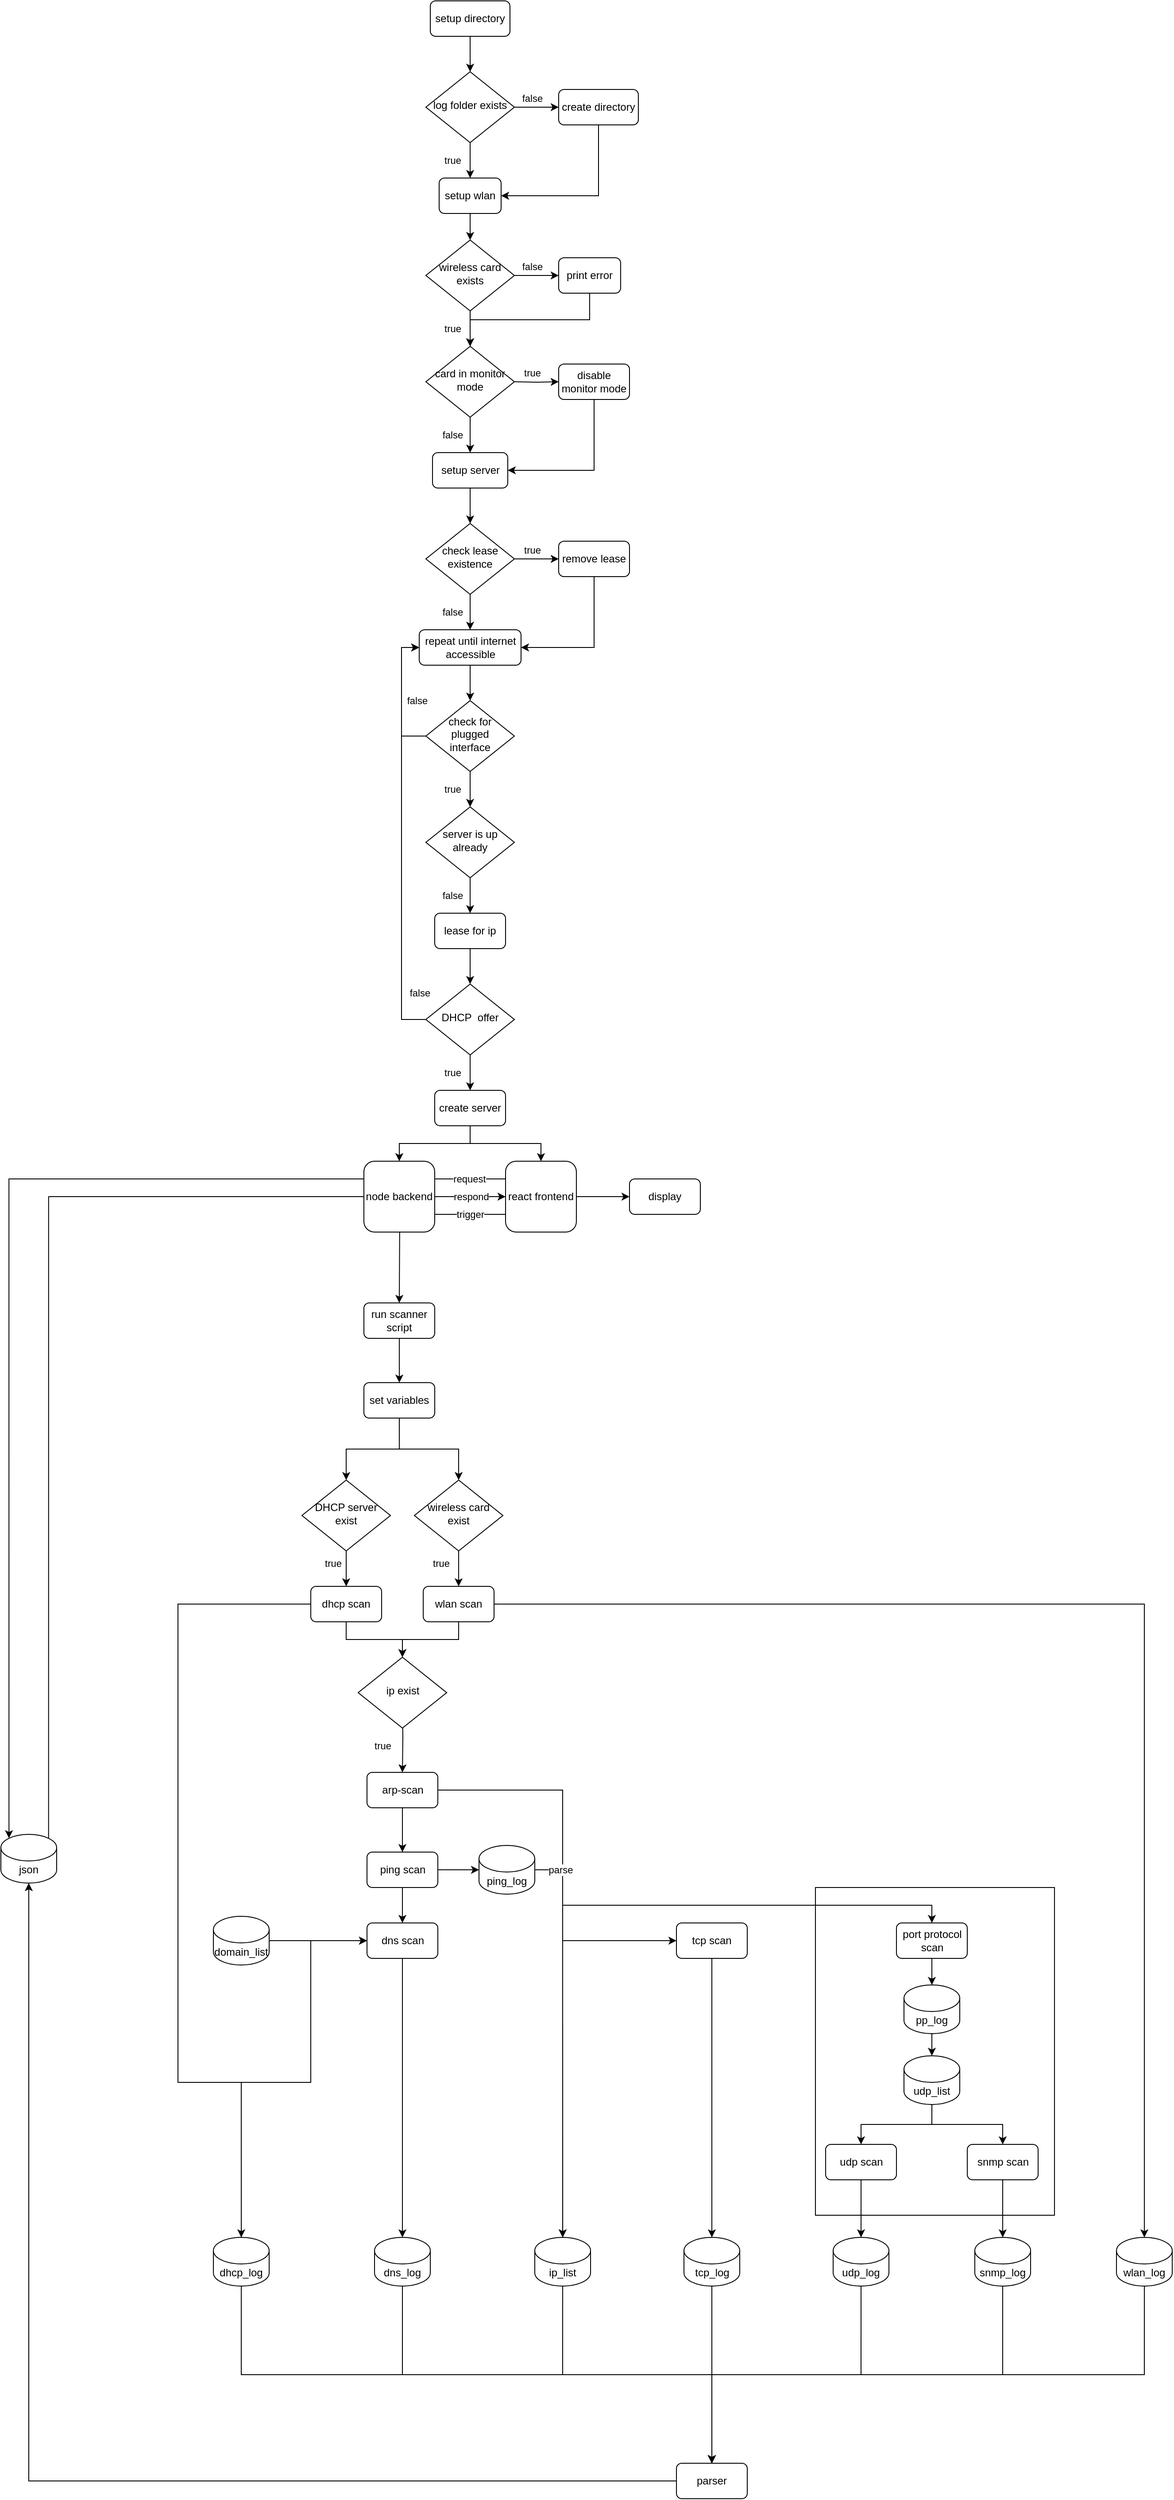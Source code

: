 <mxfile version="13.9.9" type="device"><diagram id="C5RBs43oDa-KdzZeNtuy" name="Page-1"><mxGraphModel dx="2701" dy="822" grid="1" gridSize="10" guides="1" tooltips="1" connect="1" arrows="1" fold="1" page="1" pageScale="1" pageWidth="827" pageHeight="1169" math="0" shadow="0"><root><mxCell id="WIyWlLk6GJQsqaUBKTNV-0"/><mxCell id="WIyWlLk6GJQsqaUBKTNV-1" parent="WIyWlLk6GJQsqaUBKTNV-0"/><mxCell id="rIBx_MMM2FER1nqyJTOa-125" value="" style="rounded=0;whiteSpace=wrap;html=1;" vertex="1" parent="WIyWlLk6GJQsqaUBKTNV-1"><mxGeometry x="610.02" y="2220" width="270" height="370" as="geometry"/></mxCell><mxCell id="6dY5c8JF9QFsV6CbHRGB-6" style="edgeStyle=orthogonalEdgeStyle;rounded=0;orthogonalLoop=1;jettySize=auto;html=1;exitX=0.5;exitY=1;exitDx=0;exitDy=0;entryX=0.5;entryY=0;entryDx=0;entryDy=0;" parent="WIyWlLk6GJQsqaUBKTNV-1" source="WIyWlLk6GJQsqaUBKTNV-3" target="WIyWlLk6GJQsqaUBKTNV-6" edge="1"><mxGeometry relative="1" as="geometry"/></mxCell><mxCell id="WIyWlLk6GJQsqaUBKTNV-3" value="setup directory" style="rounded=1;whiteSpace=wrap;html=1;fontSize=12;glass=0;strokeWidth=1;shadow=0;" parent="WIyWlLk6GJQsqaUBKTNV-1" vertex="1"><mxGeometry x="175" y="90" width="90" height="40" as="geometry"/></mxCell><mxCell id="6dY5c8JF9QFsV6CbHRGB-5" value="true" style="edgeStyle=orthogonalEdgeStyle;rounded=0;orthogonalLoop=1;jettySize=auto;html=1;exitX=0.5;exitY=1;exitDx=0;exitDy=0;entryX=0.5;entryY=0;entryDx=0;entryDy=0;" parent="WIyWlLk6GJQsqaUBKTNV-1" source="WIyWlLk6GJQsqaUBKTNV-6" target="6dY5c8JF9QFsV6CbHRGB-1" edge="1"><mxGeometry y="-20" relative="1" as="geometry"><mxPoint as="offset"/></mxGeometry></mxCell><mxCell id="6dY5c8JF9QFsV6CbHRGB-7" value="false" style="edgeStyle=orthogonalEdgeStyle;rounded=0;orthogonalLoop=1;jettySize=auto;html=1;exitX=1;exitY=0.5;exitDx=0;exitDy=0;entryX=0;entryY=0.5;entryDx=0;entryDy=0;" parent="WIyWlLk6GJQsqaUBKTNV-1" source="WIyWlLk6GJQsqaUBKTNV-6" target="WIyWlLk6GJQsqaUBKTNV-7" edge="1"><mxGeometry x="-0.2" y="10" relative="1" as="geometry"><mxPoint as="offset"/></mxGeometry></mxCell><mxCell id="WIyWlLk6GJQsqaUBKTNV-6" value="log folder exists" style="rhombus;whiteSpace=wrap;html=1;shadow=0;fontFamily=Helvetica;fontSize=12;align=center;strokeWidth=1;spacing=6;spacingTop=-4;" parent="WIyWlLk6GJQsqaUBKTNV-1" vertex="1"><mxGeometry x="170" y="170" width="100" height="80" as="geometry"/></mxCell><mxCell id="_rqGhrWU7X5R7-3hogTT-3" style="edgeStyle=orthogonalEdgeStyle;rounded=0;orthogonalLoop=1;jettySize=auto;html=1;exitX=0.5;exitY=1;exitDx=0;exitDy=0;entryX=1;entryY=0.5;entryDx=0;entryDy=0;" parent="WIyWlLk6GJQsqaUBKTNV-1" source="WIyWlLk6GJQsqaUBKTNV-7" target="6dY5c8JF9QFsV6CbHRGB-1" edge="1"><mxGeometry relative="1" as="geometry"/></mxCell><mxCell id="WIyWlLk6GJQsqaUBKTNV-7" value="create directory" style="rounded=1;whiteSpace=wrap;html=1;fontSize=12;glass=0;strokeWidth=1;shadow=0;" parent="WIyWlLk6GJQsqaUBKTNV-1" vertex="1"><mxGeometry x="320" y="190" width="90" height="40" as="geometry"/></mxCell><mxCell id="rIBx_MMM2FER1nqyJTOa-20" style="edgeStyle=orthogonalEdgeStyle;rounded=0;orthogonalLoop=1;jettySize=auto;html=1;exitX=0.5;exitY=1;exitDx=0;exitDy=0;entryX=0.5;entryY=0;entryDx=0;entryDy=0;" edge="1" parent="WIyWlLk6GJQsqaUBKTNV-1" source="WIyWlLk6GJQsqaUBKTNV-12" target="_rqGhrWU7X5R7-3hogTT-7"><mxGeometry relative="1" as="geometry"><mxPoint x="220" y="460" as="targetPoint"/></mxGeometry></mxCell><mxCell id="WIyWlLk6GJQsqaUBKTNV-12" value="print error" style="rounded=1;whiteSpace=wrap;html=1;fontSize=12;glass=0;strokeWidth=1;shadow=0;" parent="WIyWlLk6GJQsqaUBKTNV-1" vertex="1"><mxGeometry x="320" y="380" width="70" height="40" as="geometry"/></mxCell><mxCell id="6dY5c8JF9QFsV6CbHRGB-4" style="edgeStyle=orthogonalEdgeStyle;rounded=0;orthogonalLoop=1;jettySize=auto;html=1;exitX=0.5;exitY=1;exitDx=0;exitDy=0;entryX=0.5;entryY=0;entryDx=0;entryDy=0;" parent="WIyWlLk6GJQsqaUBKTNV-1" source="6dY5c8JF9QFsV6CbHRGB-1" target="6dY5c8JF9QFsV6CbHRGB-2" edge="1"><mxGeometry relative="1" as="geometry"/></mxCell><mxCell id="6dY5c8JF9QFsV6CbHRGB-1" value="setup wlan" style="rounded=1;whiteSpace=wrap;html=1;fontSize=12;glass=0;strokeWidth=1;shadow=0;" parent="WIyWlLk6GJQsqaUBKTNV-1" vertex="1"><mxGeometry x="185" y="290" width="70" height="40" as="geometry"/></mxCell><mxCell id="_rqGhrWU7X5R7-3hogTT-4" value="false" style="edgeStyle=orthogonalEdgeStyle;rounded=0;orthogonalLoop=1;jettySize=auto;html=1;exitX=1;exitY=0.5;exitDx=0;exitDy=0;entryX=0;entryY=0.5;entryDx=0;entryDy=0;" parent="WIyWlLk6GJQsqaUBKTNV-1" source="6dY5c8JF9QFsV6CbHRGB-2" target="WIyWlLk6GJQsqaUBKTNV-12" edge="1"><mxGeometry x="-0.2" y="10" relative="1" as="geometry"><mxPoint as="offset"/></mxGeometry></mxCell><mxCell id="_rqGhrWU7X5R7-3hogTT-6" value="true" style="edgeStyle=orthogonalEdgeStyle;rounded=0;orthogonalLoop=1;jettySize=auto;html=1;exitX=0.5;exitY=1;exitDx=0;exitDy=0;entryX=0.5;entryY=0;entryDx=0;entryDy=0;" parent="WIyWlLk6GJQsqaUBKTNV-1" source="6dY5c8JF9QFsV6CbHRGB-2" target="_rqGhrWU7X5R7-3hogTT-7" edge="1"><mxGeometry y="-20" relative="1" as="geometry"><mxPoint x="220" y="460" as="targetPoint"/><mxPoint as="offset"/></mxGeometry></mxCell><mxCell id="6dY5c8JF9QFsV6CbHRGB-2" value="wireless card exists" style="rhombus;whiteSpace=wrap;html=1;shadow=0;fontFamily=Helvetica;fontSize=12;align=center;strokeWidth=1;spacing=6;spacingTop=-4;" parent="WIyWlLk6GJQsqaUBKTNV-1" vertex="1"><mxGeometry x="170" y="360" width="100" height="80" as="geometry"/></mxCell><mxCell id="rIBx_MMM2FER1nqyJTOa-1" value="false" style="edgeStyle=orthogonalEdgeStyle;rounded=0;orthogonalLoop=1;jettySize=auto;html=1;exitX=0.5;exitY=1;exitDx=0;exitDy=0;entryX=0.5;entryY=0;entryDx=0;entryDy=0;" edge="1" parent="WIyWlLk6GJQsqaUBKTNV-1" source="_rqGhrWU7X5R7-3hogTT-7" target="rIBx_MMM2FER1nqyJTOa-0"><mxGeometry y="-20" relative="1" as="geometry"><mxPoint as="offset"/></mxGeometry></mxCell><mxCell id="_rqGhrWU7X5R7-3hogTT-7" value="card in monitor mode" style="rhombus;whiteSpace=wrap;html=1;shadow=0;fontFamily=Helvetica;fontSize=12;align=center;strokeWidth=1;spacing=6;spacingTop=-4;" parent="WIyWlLk6GJQsqaUBKTNV-1" vertex="1"><mxGeometry x="170" y="480" width="100" height="80" as="geometry"/></mxCell><mxCell id="rIBx_MMM2FER1nqyJTOa-9" style="edgeStyle=orthogonalEdgeStyle;rounded=0;orthogonalLoop=1;jettySize=auto;html=1;exitX=0.5;exitY=1;exitDx=0;exitDy=0;entryX=1;entryY=0.5;entryDx=0;entryDy=0;" edge="1" parent="WIyWlLk6GJQsqaUBKTNV-1" source="_rqGhrWU7X5R7-3hogTT-9" target="rIBx_MMM2FER1nqyJTOa-0"><mxGeometry relative="1" as="geometry"/></mxCell><mxCell id="_rqGhrWU7X5R7-3hogTT-9" value="disable monitor mode" style="rounded=1;whiteSpace=wrap;html=1;fontSize=12;glass=0;strokeWidth=1;shadow=0;" parent="WIyWlLk6GJQsqaUBKTNV-1" vertex="1"><mxGeometry x="320" y="500" width="80" height="40" as="geometry"/></mxCell><mxCell id="_rqGhrWU7X5R7-3hogTT-10" value="true" style="edgeStyle=orthogonalEdgeStyle;rounded=0;orthogonalLoop=1;jettySize=auto;html=1;exitX=1;exitY=0.5;exitDx=0;exitDy=0;entryX=0;entryY=0.5;entryDx=0;entryDy=0;" parent="WIyWlLk6GJQsqaUBKTNV-1" target="_rqGhrWU7X5R7-3hogTT-9" edge="1"><mxGeometry x="-0.2" y="10" relative="1" as="geometry"><mxPoint x="270" y="520" as="sourcePoint"/><mxPoint as="offset"/></mxGeometry></mxCell><mxCell id="rIBx_MMM2FER1nqyJTOa-3" style="edgeStyle=orthogonalEdgeStyle;rounded=0;orthogonalLoop=1;jettySize=auto;html=1;exitX=0.5;exitY=1;exitDx=0;exitDy=0;entryX=0.5;entryY=0;entryDx=0;entryDy=0;" edge="1" parent="WIyWlLk6GJQsqaUBKTNV-1" source="rIBx_MMM2FER1nqyJTOa-0" target="rIBx_MMM2FER1nqyJTOa-2"><mxGeometry relative="1" as="geometry"/></mxCell><mxCell id="rIBx_MMM2FER1nqyJTOa-0" value="setup server" style="rounded=1;whiteSpace=wrap;html=1;fontSize=12;glass=0;strokeWidth=1;shadow=0;" vertex="1" parent="WIyWlLk6GJQsqaUBKTNV-1"><mxGeometry x="177.5" y="600" width="85" height="40" as="geometry"/></mxCell><mxCell id="rIBx_MMM2FER1nqyJTOa-10" value="false" style="edgeStyle=orthogonalEdgeStyle;rounded=0;orthogonalLoop=1;jettySize=auto;html=1;exitX=0.5;exitY=1;exitDx=0;exitDy=0;entryX=0.5;entryY=0;entryDx=0;entryDy=0;" edge="1" parent="WIyWlLk6GJQsqaUBKTNV-1" source="rIBx_MMM2FER1nqyJTOa-2" target="rIBx_MMM2FER1nqyJTOa-12"><mxGeometry y="-20" relative="1" as="geometry"><mxPoint x="220" y="800" as="targetPoint"/><mxPoint as="offset"/></mxGeometry></mxCell><mxCell id="rIBx_MMM2FER1nqyJTOa-2" value="check lease existence" style="rhombus;whiteSpace=wrap;html=1;shadow=0;fontFamily=Helvetica;fontSize=12;align=center;strokeWidth=1;spacing=6;spacingTop=-4;" vertex="1" parent="WIyWlLk6GJQsqaUBKTNV-1"><mxGeometry x="170" y="680" width="100" height="80" as="geometry"/></mxCell><mxCell id="rIBx_MMM2FER1nqyJTOa-13" style="edgeStyle=orthogonalEdgeStyle;rounded=0;orthogonalLoop=1;jettySize=auto;html=1;exitX=0.5;exitY=1;exitDx=0;exitDy=0;entryX=1;entryY=0.5;entryDx=0;entryDy=0;" edge="1" parent="WIyWlLk6GJQsqaUBKTNV-1" source="rIBx_MMM2FER1nqyJTOa-4" target="rIBx_MMM2FER1nqyJTOa-12"><mxGeometry relative="1" as="geometry"/></mxCell><mxCell id="rIBx_MMM2FER1nqyJTOa-4" value="remove lease" style="rounded=1;whiteSpace=wrap;html=1;fontSize=12;glass=0;strokeWidth=1;shadow=0;" vertex="1" parent="WIyWlLk6GJQsqaUBKTNV-1"><mxGeometry x="320" y="700" width="80" height="40" as="geometry"/></mxCell><mxCell id="rIBx_MMM2FER1nqyJTOa-5" value="true" style="edgeStyle=orthogonalEdgeStyle;rounded=0;orthogonalLoop=1;jettySize=auto;html=1;exitX=1;exitY=0.5;exitDx=0;exitDy=0;entryX=0;entryY=0.5;entryDx=0;entryDy=0;" edge="1" parent="WIyWlLk6GJQsqaUBKTNV-1" target="rIBx_MMM2FER1nqyJTOa-4" source="rIBx_MMM2FER1nqyJTOa-2"><mxGeometry x="-0.2" y="10" relative="1" as="geometry"><mxPoint x="280" y="710" as="sourcePoint"/><mxPoint as="offset"/></mxGeometry></mxCell><mxCell id="rIBx_MMM2FER1nqyJTOa-15" style="edgeStyle=orthogonalEdgeStyle;rounded=0;orthogonalLoop=1;jettySize=auto;html=1;exitX=0.5;exitY=1;exitDx=0;exitDy=0;entryX=0.5;entryY=0;entryDx=0;entryDy=0;" edge="1" parent="WIyWlLk6GJQsqaUBKTNV-1" source="rIBx_MMM2FER1nqyJTOa-12" target="rIBx_MMM2FER1nqyJTOa-14"><mxGeometry relative="1" as="geometry"/></mxCell><mxCell id="rIBx_MMM2FER1nqyJTOa-12" value="repeat until internet accessible" style="rounded=1;whiteSpace=wrap;html=1;fontSize=12;glass=0;strokeWidth=1;shadow=0;" vertex="1" parent="WIyWlLk6GJQsqaUBKTNV-1"><mxGeometry x="162.5" y="800" width="115" height="40" as="geometry"/></mxCell><mxCell id="rIBx_MMM2FER1nqyJTOa-19" value="false" style="edgeStyle=orthogonalEdgeStyle;rounded=0;orthogonalLoop=1;jettySize=auto;html=1;exitX=0;exitY=0.5;exitDx=0;exitDy=0;entryX=0;entryY=0.5;entryDx=0;entryDy=0;" edge="1" parent="WIyWlLk6GJQsqaUBKTNV-1" source="rIBx_MMM2FER1nqyJTOa-14" target="rIBx_MMM2FER1nqyJTOa-12"><mxGeometry x="-0.085" y="-17" relative="1" as="geometry"><mxPoint as="offset"/></mxGeometry></mxCell><mxCell id="rIBx_MMM2FER1nqyJTOa-22" value="true" style="edgeStyle=orthogonalEdgeStyle;rounded=0;orthogonalLoop=1;jettySize=auto;html=1;exitX=0.5;exitY=1;exitDx=0;exitDy=0;entryX=0.5;entryY=0;entryDx=0;entryDy=0;" edge="1" parent="WIyWlLk6GJQsqaUBKTNV-1" source="rIBx_MMM2FER1nqyJTOa-14" target="rIBx_MMM2FER1nqyJTOa-21"><mxGeometry y="-20" relative="1" as="geometry"><mxPoint as="offset"/></mxGeometry></mxCell><mxCell id="rIBx_MMM2FER1nqyJTOa-14" value="check for plugged interface" style="rhombus;whiteSpace=wrap;html=1;shadow=0;fontFamily=Helvetica;fontSize=12;align=center;strokeWidth=1;spacing=6;spacingTop=-4;" vertex="1" parent="WIyWlLk6GJQsqaUBKTNV-1"><mxGeometry x="170" y="880" width="100" height="80" as="geometry"/></mxCell><mxCell id="rIBx_MMM2FER1nqyJTOa-26" value="false" style="edgeStyle=orthogonalEdgeStyle;rounded=0;orthogonalLoop=1;jettySize=auto;html=1;exitX=0.5;exitY=1;exitDx=0;exitDy=0;entryX=0.5;entryY=0;entryDx=0;entryDy=0;" edge="1" parent="WIyWlLk6GJQsqaUBKTNV-1" source="rIBx_MMM2FER1nqyJTOa-21" target="rIBx_MMM2FER1nqyJTOa-25"><mxGeometry y="-20" relative="1" as="geometry"><mxPoint as="offset"/></mxGeometry></mxCell><mxCell id="rIBx_MMM2FER1nqyJTOa-21" value="server is up already" style="rhombus;whiteSpace=wrap;html=1;shadow=0;fontFamily=Helvetica;fontSize=12;align=center;strokeWidth=1;spacing=6;spacingTop=-4;" vertex="1" parent="WIyWlLk6GJQsqaUBKTNV-1"><mxGeometry x="170" y="1000" width="100" height="80" as="geometry"/></mxCell><mxCell id="rIBx_MMM2FER1nqyJTOa-28" style="edgeStyle=orthogonalEdgeStyle;rounded=0;orthogonalLoop=1;jettySize=auto;html=1;exitX=0.5;exitY=1;exitDx=0;exitDy=0;entryX=0.5;entryY=0;entryDx=0;entryDy=0;" edge="1" parent="WIyWlLk6GJQsqaUBKTNV-1" source="rIBx_MMM2FER1nqyJTOa-25" target="rIBx_MMM2FER1nqyJTOa-27"><mxGeometry relative="1" as="geometry"/></mxCell><mxCell id="rIBx_MMM2FER1nqyJTOa-25" value="lease for ip" style="rounded=1;whiteSpace=wrap;html=1;fontSize=12;glass=0;strokeWidth=1;shadow=0;" vertex="1" parent="WIyWlLk6GJQsqaUBKTNV-1"><mxGeometry x="180" y="1120" width="80" height="40" as="geometry"/></mxCell><mxCell id="rIBx_MMM2FER1nqyJTOa-29" value="false" style="edgeStyle=orthogonalEdgeStyle;rounded=0;orthogonalLoop=1;jettySize=auto;html=1;exitX=0;exitY=0.5;exitDx=0;exitDy=0;entryX=0;entryY=0.5;entryDx=0;entryDy=0;" edge="1" parent="WIyWlLk6GJQsqaUBKTNV-1" source="rIBx_MMM2FER1nqyJTOa-27" target="rIBx_MMM2FER1nqyJTOa-12"><mxGeometry x="-0.754" y="-20" relative="1" as="geometry"><mxPoint as="offset"/></mxGeometry></mxCell><mxCell id="rIBx_MMM2FER1nqyJTOa-31" value="true" style="edgeStyle=orthogonalEdgeStyle;rounded=0;orthogonalLoop=1;jettySize=auto;html=1;exitX=0.5;exitY=1;exitDx=0;exitDy=0;entryX=0.5;entryY=0;entryDx=0;entryDy=0;" edge="1" parent="WIyWlLk6GJQsqaUBKTNV-1" source="rIBx_MMM2FER1nqyJTOa-27" target="rIBx_MMM2FER1nqyJTOa-30"><mxGeometry y="-20" relative="1" as="geometry"><mxPoint as="offset"/></mxGeometry></mxCell><mxCell id="rIBx_MMM2FER1nqyJTOa-27" value="DHCP&amp;nbsp; offer" style="rhombus;whiteSpace=wrap;html=1;shadow=0;fontFamily=Helvetica;fontSize=12;align=center;strokeWidth=1;spacing=6;spacingTop=-4;" vertex="1" parent="WIyWlLk6GJQsqaUBKTNV-1"><mxGeometry x="170" y="1200" width="100" height="80" as="geometry"/></mxCell><mxCell id="rIBx_MMM2FER1nqyJTOa-143" style="edgeStyle=orthogonalEdgeStyle;rounded=0;orthogonalLoop=1;jettySize=auto;html=1;exitX=0.5;exitY=1;exitDx=0;exitDy=0;entryX=0.5;entryY=0;entryDx=0;entryDy=0;" edge="1" parent="WIyWlLk6GJQsqaUBKTNV-1" source="rIBx_MMM2FER1nqyJTOa-30" target="rIBx_MMM2FER1nqyJTOa-141"><mxGeometry relative="1" as="geometry"/></mxCell><mxCell id="rIBx_MMM2FER1nqyJTOa-144" style="edgeStyle=orthogonalEdgeStyle;rounded=0;orthogonalLoop=1;jettySize=auto;html=1;exitX=0.5;exitY=1;exitDx=0;exitDy=0;entryX=0.5;entryY=0;entryDx=0;entryDy=0;" edge="1" parent="WIyWlLk6GJQsqaUBKTNV-1" source="rIBx_MMM2FER1nqyJTOa-30" target="rIBx_MMM2FER1nqyJTOa-145"><mxGeometry relative="1" as="geometry"><mxPoint x="300" y="1400" as="targetPoint"/></mxGeometry></mxCell><mxCell id="rIBx_MMM2FER1nqyJTOa-30" value="create server" style="rounded=1;whiteSpace=wrap;html=1;fontSize=12;glass=0;strokeWidth=1;shadow=0;" vertex="1" parent="WIyWlLk6GJQsqaUBKTNV-1"><mxGeometry x="180" y="1320" width="80" height="40" as="geometry"/></mxCell><mxCell id="rIBx_MMM2FER1nqyJTOa-38" style="edgeStyle=orthogonalEdgeStyle;rounded=0;orthogonalLoop=1;jettySize=auto;html=1;exitX=0.5;exitY=1;exitDx=0;exitDy=0;entryX=0.5;entryY=0;entryDx=0;entryDy=0;" edge="1" parent="WIyWlLk6GJQsqaUBKTNV-1" source="rIBx_MMM2FER1nqyJTOa-34" target="rIBx_MMM2FER1nqyJTOa-37"><mxGeometry relative="1" as="geometry"/></mxCell><mxCell id="rIBx_MMM2FER1nqyJTOa-34" value="run scanner script" style="rounded=1;whiteSpace=wrap;html=1;fontSize=12;glass=0;strokeWidth=1;shadow=0;" vertex="1" parent="WIyWlLk6GJQsqaUBKTNV-1"><mxGeometry x="100.02" y="1560" width="80" height="40" as="geometry"/></mxCell><mxCell id="rIBx_MMM2FER1nqyJTOa-41" style="edgeStyle=orthogonalEdgeStyle;rounded=0;orthogonalLoop=1;jettySize=auto;html=1;exitX=0.5;exitY=1;exitDx=0;exitDy=0;entryX=0.5;entryY=0;entryDx=0;entryDy=0;" edge="1" parent="WIyWlLk6GJQsqaUBKTNV-1" source="rIBx_MMM2FER1nqyJTOa-37" target="rIBx_MMM2FER1nqyJTOa-39"><mxGeometry relative="1" as="geometry"/></mxCell><mxCell id="rIBx_MMM2FER1nqyJTOa-42" style="edgeStyle=orthogonalEdgeStyle;rounded=0;orthogonalLoop=1;jettySize=auto;html=1;exitX=0.5;exitY=1;exitDx=0;exitDy=0;entryX=0.5;entryY=0;entryDx=0;entryDy=0;" edge="1" parent="WIyWlLk6GJQsqaUBKTNV-1" source="rIBx_MMM2FER1nqyJTOa-37" target="rIBx_MMM2FER1nqyJTOa-40"><mxGeometry relative="1" as="geometry"/></mxCell><mxCell id="rIBx_MMM2FER1nqyJTOa-37" value="set variables" style="rounded=1;whiteSpace=wrap;html=1;fontSize=12;glass=0;strokeWidth=1;shadow=0;" vertex="1" parent="WIyWlLk6GJQsqaUBKTNV-1"><mxGeometry x="100.02" y="1650" width="80" height="40" as="geometry"/></mxCell><mxCell id="rIBx_MMM2FER1nqyJTOa-71" value="true" style="edgeStyle=orthogonalEdgeStyle;rounded=0;orthogonalLoop=1;jettySize=auto;html=1;exitX=0.5;exitY=1;exitDx=0;exitDy=0;entryX=0.5;entryY=0;entryDx=0;entryDy=0;" edge="1" parent="WIyWlLk6GJQsqaUBKTNV-1" source="rIBx_MMM2FER1nqyJTOa-39" target="rIBx_MMM2FER1nqyJTOa-64"><mxGeometry x="-0.333" y="-20" relative="1" as="geometry"><mxPoint as="offset"/></mxGeometry></mxCell><mxCell id="rIBx_MMM2FER1nqyJTOa-39" value="wireless card exist" style="rhombus;whiteSpace=wrap;html=1;shadow=0;fontFamily=Helvetica;fontSize=12;align=center;strokeWidth=1;spacing=6;spacingTop=-4;" vertex="1" parent="WIyWlLk6GJQsqaUBKTNV-1"><mxGeometry x="157.02" y="1760" width="100" height="80" as="geometry"/></mxCell><mxCell id="rIBx_MMM2FER1nqyJTOa-72" value="true" style="edgeStyle=orthogonalEdgeStyle;rounded=0;orthogonalLoop=1;jettySize=auto;html=1;exitX=0.5;exitY=1;exitDx=0;exitDy=0;entryX=0.5;entryY=0;entryDx=0;entryDy=0;" edge="1" parent="WIyWlLk6GJQsqaUBKTNV-1" source="rIBx_MMM2FER1nqyJTOa-40" target="rIBx_MMM2FER1nqyJTOa-65"><mxGeometry x="-0.333" y="-15" relative="1" as="geometry"><mxPoint as="offset"/></mxGeometry></mxCell><mxCell id="rIBx_MMM2FER1nqyJTOa-40" value="DHCP server exist" style="rhombus;whiteSpace=wrap;html=1;shadow=0;fontFamily=Helvetica;fontSize=12;align=center;strokeWidth=1;spacing=6;spacingTop=-4;" vertex="1" parent="WIyWlLk6GJQsqaUBKTNV-1"><mxGeometry x="30.02" y="1760" width="100" height="80" as="geometry"/></mxCell><mxCell id="rIBx_MMM2FER1nqyJTOa-75" value="true" style="edgeStyle=orthogonalEdgeStyle;rounded=0;orthogonalLoop=1;jettySize=auto;html=1;exitX=0.5;exitY=1;exitDx=0;exitDy=0;entryX=0.5;entryY=0;entryDx=0;entryDy=0;" edge="1" parent="WIyWlLk6GJQsqaUBKTNV-1" target="rIBx_MMM2FER1nqyJTOa-47"><mxGeometry x="0.25" y="-23" relative="1" as="geometry"><mxPoint x="143.52" y="2010" as="sourcePoint"/><mxPoint as="offset"/></mxGeometry></mxCell><mxCell id="rIBx_MMM2FER1nqyJTOa-43" value="ip exist" style="rhombus;whiteSpace=wrap;html=1;shadow=0;fontFamily=Helvetica;fontSize=12;align=center;strokeWidth=1;spacing=6;spacingTop=-4;" vertex="1" parent="WIyWlLk6GJQsqaUBKTNV-1"><mxGeometry x="93.52" y="1960" width="100" height="80" as="geometry"/></mxCell><mxCell id="rIBx_MMM2FER1nqyJTOa-50" style="edgeStyle=orthogonalEdgeStyle;rounded=0;orthogonalLoop=1;jettySize=auto;html=1;exitX=0.5;exitY=1;exitDx=0;exitDy=0;entryX=0.5;entryY=0;entryDx=0;entryDy=0;" edge="1" parent="WIyWlLk6GJQsqaUBKTNV-1" source="rIBx_MMM2FER1nqyJTOa-47" target="rIBx_MMM2FER1nqyJTOa-49"><mxGeometry relative="1" as="geometry"/></mxCell><mxCell id="rIBx_MMM2FER1nqyJTOa-111" style="edgeStyle=orthogonalEdgeStyle;rounded=0;orthogonalLoop=1;jettySize=auto;html=1;exitX=1;exitY=0.5;exitDx=0;exitDy=0;entryX=0.5;entryY=0;entryDx=0;entryDy=0;entryPerimeter=0;" edge="1" parent="WIyWlLk6GJQsqaUBKTNV-1" source="rIBx_MMM2FER1nqyJTOa-47" target="rIBx_MMM2FER1nqyJTOa-53"><mxGeometry relative="1" as="geometry"/></mxCell><mxCell id="rIBx_MMM2FER1nqyJTOa-47" value="arp-scan" style="rounded=1;whiteSpace=wrap;html=1;fontSize=12;glass=0;strokeWidth=1;shadow=0;" vertex="1" parent="WIyWlLk6GJQsqaUBKTNV-1"><mxGeometry x="103.52" y="2090" width="80" height="40" as="geometry"/></mxCell><mxCell id="rIBx_MMM2FER1nqyJTOa-83" style="edgeStyle=orthogonalEdgeStyle;rounded=0;orthogonalLoop=1;jettySize=auto;html=1;exitX=0.5;exitY=1;exitDx=0;exitDy=0;entryX=0.5;entryY=0;entryDx=0;entryDy=0;" edge="1" parent="WIyWlLk6GJQsqaUBKTNV-1" source="rIBx_MMM2FER1nqyJTOa-49" target="rIBx_MMM2FER1nqyJTOa-58"><mxGeometry relative="1" as="geometry"/></mxCell><mxCell id="rIBx_MMM2FER1nqyJTOa-112" style="edgeStyle=orthogonalEdgeStyle;rounded=0;orthogonalLoop=1;jettySize=auto;html=1;exitX=1;exitY=0.5;exitDx=0;exitDy=0;entryX=0;entryY=0.5;entryDx=0;entryDy=0;entryPerimeter=0;" edge="1" parent="WIyWlLk6GJQsqaUBKTNV-1" source="rIBx_MMM2FER1nqyJTOa-49" target="rIBx_MMM2FER1nqyJTOa-54"><mxGeometry relative="1" as="geometry"/></mxCell><mxCell id="rIBx_MMM2FER1nqyJTOa-49" value="ping scan" style="rounded=1;whiteSpace=wrap;html=1;fontSize=12;glass=0;strokeWidth=1;shadow=0;" vertex="1" parent="WIyWlLk6GJQsqaUBKTNV-1"><mxGeometry x="103.52" y="2180" width="80" height="40" as="geometry"/></mxCell><mxCell id="rIBx_MMM2FER1nqyJTOa-116" style="edgeStyle=orthogonalEdgeStyle;rounded=0;orthogonalLoop=1;jettySize=auto;html=1;exitX=0.5;exitY=0;exitDx=0;exitDy=0;exitPerimeter=0;entryX=0;entryY=0.5;entryDx=0;entryDy=0;" edge="1" parent="WIyWlLk6GJQsqaUBKTNV-1" source="rIBx_MMM2FER1nqyJTOa-53" target="rIBx_MMM2FER1nqyJTOa-82"><mxGeometry relative="1" as="geometry"/></mxCell><mxCell id="rIBx_MMM2FER1nqyJTOa-121" style="edgeStyle=orthogonalEdgeStyle;rounded=0;orthogonalLoop=1;jettySize=auto;html=1;exitX=0.5;exitY=0;exitDx=0;exitDy=0;exitPerimeter=0;entryX=0.5;entryY=0;entryDx=0;entryDy=0;" edge="1" parent="WIyWlLk6GJQsqaUBKTNV-1" source="rIBx_MMM2FER1nqyJTOa-53" target="rIBx_MMM2FER1nqyJTOa-92"><mxGeometry relative="1" as="geometry"/></mxCell><mxCell id="rIBx_MMM2FER1nqyJTOa-133" style="edgeStyle=orthogonalEdgeStyle;rounded=0;orthogonalLoop=1;jettySize=auto;html=1;exitX=0.5;exitY=1;exitDx=0;exitDy=0;exitPerimeter=0;" edge="1" parent="WIyWlLk6GJQsqaUBKTNV-1" source="rIBx_MMM2FER1nqyJTOa-53" target="rIBx_MMM2FER1nqyJTOa-126"><mxGeometry relative="1" as="geometry"/></mxCell><mxCell id="rIBx_MMM2FER1nqyJTOa-53" value="ip_list" style="shape=cylinder3;whiteSpace=wrap;html=1;boundedLbl=1;backgroundOutline=1;size=15;" vertex="1" parent="WIyWlLk6GJQsqaUBKTNV-1"><mxGeometry x="293.02" y="2615" width="63" height="55" as="geometry"/></mxCell><mxCell id="rIBx_MMM2FER1nqyJTOa-114" value="parse" style="edgeStyle=orthogonalEdgeStyle;rounded=0;orthogonalLoop=1;jettySize=auto;html=1;exitX=1;exitY=0.5;exitDx=0;exitDy=0;exitPerimeter=0;entryX=0.5;entryY=0;entryDx=0;entryDy=0;entryPerimeter=0;" edge="1" parent="WIyWlLk6GJQsqaUBKTNV-1" source="rIBx_MMM2FER1nqyJTOa-54" target="rIBx_MMM2FER1nqyJTOa-53"><mxGeometry x="-0.872" relative="1" as="geometry"><mxPoint as="offset"/></mxGeometry></mxCell><mxCell id="rIBx_MMM2FER1nqyJTOa-54" value="ping_log" style="shape=cylinder3;whiteSpace=wrap;html=1;boundedLbl=1;backgroundOutline=1;size=15;" vertex="1" parent="WIyWlLk6GJQsqaUBKTNV-1"><mxGeometry x="230.02" y="2172.5" width="63" height="55" as="geometry"/></mxCell><mxCell id="rIBx_MMM2FER1nqyJTOa-86" style="edgeStyle=orthogonalEdgeStyle;rounded=0;orthogonalLoop=1;jettySize=auto;html=1;exitX=0.5;exitY=1;exitDx=0;exitDy=0;entryX=0.5;entryY=0;entryDx=0;entryDy=0;entryPerimeter=0;" edge="1" parent="WIyWlLk6GJQsqaUBKTNV-1" source="rIBx_MMM2FER1nqyJTOa-58" target="rIBx_MMM2FER1nqyJTOa-60"><mxGeometry relative="1" as="geometry"/></mxCell><mxCell id="rIBx_MMM2FER1nqyJTOa-58" value="dns scan" style="rounded=1;whiteSpace=wrap;html=1;fontSize=12;glass=0;strokeWidth=1;shadow=0;" vertex="1" parent="WIyWlLk6GJQsqaUBKTNV-1"><mxGeometry x="103.52" y="2260" width="80" height="40" as="geometry"/></mxCell><mxCell id="rIBx_MMM2FER1nqyJTOa-134" style="edgeStyle=orthogonalEdgeStyle;rounded=0;orthogonalLoop=1;jettySize=auto;html=1;exitX=0.5;exitY=1;exitDx=0;exitDy=0;exitPerimeter=0;" edge="1" parent="WIyWlLk6GJQsqaUBKTNV-1" source="rIBx_MMM2FER1nqyJTOa-60" target="rIBx_MMM2FER1nqyJTOa-126"><mxGeometry relative="1" as="geometry"/></mxCell><mxCell id="rIBx_MMM2FER1nqyJTOa-60" value="dns_log" style="shape=cylinder3;whiteSpace=wrap;html=1;boundedLbl=1;backgroundOutline=1;size=15;" vertex="1" parent="WIyWlLk6GJQsqaUBKTNV-1"><mxGeometry x="112.02" y="2615" width="63" height="55" as="geometry"/></mxCell><mxCell id="rIBx_MMM2FER1nqyJTOa-87" style="edgeStyle=orthogonalEdgeStyle;rounded=0;orthogonalLoop=1;jettySize=auto;html=1;exitX=1;exitY=0.5;exitDx=0;exitDy=0;exitPerimeter=0;entryX=0;entryY=0.5;entryDx=0;entryDy=0;" edge="1" parent="WIyWlLk6GJQsqaUBKTNV-1" source="rIBx_MMM2FER1nqyJTOa-62" target="rIBx_MMM2FER1nqyJTOa-58"><mxGeometry relative="1" as="geometry"/></mxCell><mxCell id="rIBx_MMM2FER1nqyJTOa-62" value="domain_list" style="shape=cylinder3;whiteSpace=wrap;html=1;boundedLbl=1;backgroundOutline=1;size=15;" vertex="1" parent="WIyWlLk6GJQsqaUBKTNV-1"><mxGeometry x="-69.98" y="2252.5" width="63" height="55" as="geometry"/></mxCell><mxCell id="rIBx_MMM2FER1nqyJTOa-73" style="edgeStyle=orthogonalEdgeStyle;rounded=0;orthogonalLoop=1;jettySize=auto;html=1;exitX=0.5;exitY=1;exitDx=0;exitDy=0;entryX=0.5;entryY=0;entryDx=0;entryDy=0;" edge="1" parent="WIyWlLk6GJQsqaUBKTNV-1" source="rIBx_MMM2FER1nqyJTOa-64" target="rIBx_MMM2FER1nqyJTOa-43"><mxGeometry relative="1" as="geometry"/></mxCell><mxCell id="rIBx_MMM2FER1nqyJTOa-74" style="edgeStyle=orthogonalEdgeStyle;rounded=0;orthogonalLoop=1;jettySize=auto;html=1;exitX=0.5;exitY=1;exitDx=0;exitDy=0;entryX=0.5;entryY=0;entryDx=0;entryDy=0;" edge="1" parent="WIyWlLk6GJQsqaUBKTNV-1" source="rIBx_MMM2FER1nqyJTOa-65" target="rIBx_MMM2FER1nqyJTOa-43"><mxGeometry relative="1" as="geometry"/></mxCell><mxCell id="rIBx_MMM2FER1nqyJTOa-108" style="edgeStyle=orthogonalEdgeStyle;rounded=0;orthogonalLoop=1;jettySize=auto;html=1;exitX=0.5;exitY=0;exitDx=0;exitDy=0;exitPerimeter=0;entryX=0;entryY=0.5;entryDx=0;entryDy=0;" edge="1" parent="WIyWlLk6GJQsqaUBKTNV-1" source="rIBx_MMM2FER1nqyJTOa-66" target="rIBx_MMM2FER1nqyJTOa-58"><mxGeometry relative="1" as="geometry"><Array as="points"><mxPoint x="-37.98" y="2440"/><mxPoint x="40.02" y="2440"/><mxPoint x="40.02" y="2280"/></Array></mxGeometry></mxCell><mxCell id="rIBx_MMM2FER1nqyJTOa-135" style="edgeStyle=orthogonalEdgeStyle;rounded=0;orthogonalLoop=1;jettySize=auto;html=1;exitX=0.5;exitY=1;exitDx=0;exitDy=0;exitPerimeter=0;" edge="1" parent="WIyWlLk6GJQsqaUBKTNV-1" source="rIBx_MMM2FER1nqyJTOa-66" target="rIBx_MMM2FER1nqyJTOa-126"><mxGeometry relative="1" as="geometry"/></mxCell><mxCell id="rIBx_MMM2FER1nqyJTOa-66" value="dhcp_log" style="shape=cylinder3;whiteSpace=wrap;html=1;boundedLbl=1;backgroundOutline=1;size=15;" vertex="1" parent="WIyWlLk6GJQsqaUBKTNV-1"><mxGeometry x="-69.98" y="2615" width="63" height="55" as="geometry"/></mxCell><mxCell id="rIBx_MMM2FER1nqyJTOa-127" style="edgeStyle=orthogonalEdgeStyle;rounded=0;orthogonalLoop=1;jettySize=auto;html=1;exitX=0.5;exitY=1;exitDx=0;exitDy=0;exitPerimeter=0;entryX=0.5;entryY=0;entryDx=0;entryDy=0;" edge="1" parent="WIyWlLk6GJQsqaUBKTNV-1" source="rIBx_MMM2FER1nqyJTOa-68" target="rIBx_MMM2FER1nqyJTOa-126"><mxGeometry relative="1" as="geometry"/></mxCell><mxCell id="rIBx_MMM2FER1nqyJTOa-68" value="wlan_log" style="shape=cylinder3;whiteSpace=wrap;html=1;boundedLbl=1;backgroundOutline=1;size=15;" vertex="1" parent="WIyWlLk6GJQsqaUBKTNV-1"><mxGeometry x="950.02" y="2615" width="63" height="55" as="geometry"/></mxCell><mxCell id="rIBx_MMM2FER1nqyJTOa-122" style="edgeStyle=orthogonalEdgeStyle;rounded=0;orthogonalLoop=1;jettySize=auto;html=1;exitX=1;exitY=0.5;exitDx=0;exitDy=0;entryX=0.5;entryY=0;entryDx=0;entryDy=0;entryPerimeter=0;" edge="1" parent="WIyWlLk6GJQsqaUBKTNV-1" source="rIBx_MMM2FER1nqyJTOa-64" target="rIBx_MMM2FER1nqyJTOa-68"><mxGeometry relative="1" as="geometry"/></mxCell><mxCell id="rIBx_MMM2FER1nqyJTOa-64" value="wlan scan" style="rounded=1;whiteSpace=wrap;html=1;fontSize=12;glass=0;strokeWidth=1;shadow=0;" vertex="1" parent="WIyWlLk6GJQsqaUBKTNV-1"><mxGeometry x="167.02" y="1880" width="80" height="40" as="geometry"/></mxCell><mxCell id="rIBx_MMM2FER1nqyJTOa-109" style="edgeStyle=orthogonalEdgeStyle;rounded=0;orthogonalLoop=1;jettySize=auto;html=1;exitX=0;exitY=0.5;exitDx=0;exitDy=0;entryX=0.5;entryY=0;entryDx=0;entryDy=0;entryPerimeter=0;" edge="1" parent="WIyWlLk6GJQsqaUBKTNV-1" source="rIBx_MMM2FER1nqyJTOa-65" target="rIBx_MMM2FER1nqyJTOa-66"><mxGeometry relative="1" as="geometry"><Array as="points"><mxPoint x="-109.98" y="1900"/><mxPoint x="-109.98" y="2440"/><mxPoint x="-37.98" y="2440"/></Array></mxGeometry></mxCell><mxCell id="rIBx_MMM2FER1nqyJTOa-65" value="dhcp scan" style="rounded=1;whiteSpace=wrap;html=1;fontSize=12;glass=0;strokeWidth=1;shadow=0;" vertex="1" parent="WIyWlLk6GJQsqaUBKTNV-1"><mxGeometry x="40.02" y="1880" width="80" height="40" as="geometry"/></mxCell><mxCell id="rIBx_MMM2FER1nqyJTOa-115" style="edgeStyle=orthogonalEdgeStyle;rounded=0;orthogonalLoop=1;jettySize=auto;html=1;exitX=0.5;exitY=1;exitDx=0;exitDy=0;entryX=0.5;entryY=0;entryDx=0;entryDy=0;entryPerimeter=0;" edge="1" parent="WIyWlLk6GJQsqaUBKTNV-1" source="rIBx_MMM2FER1nqyJTOa-82" target="rIBx_MMM2FER1nqyJTOa-89"><mxGeometry relative="1" as="geometry"/></mxCell><mxCell id="rIBx_MMM2FER1nqyJTOa-82" value="tcp scan" style="rounded=1;whiteSpace=wrap;html=1;fontSize=12;glass=0;strokeWidth=1;shadow=0;" vertex="1" parent="WIyWlLk6GJQsqaUBKTNV-1"><mxGeometry x="453.02" y="2260" width="80" height="40" as="geometry"/></mxCell><mxCell id="rIBx_MMM2FER1nqyJTOa-130" style="edgeStyle=orthogonalEdgeStyle;rounded=0;orthogonalLoop=1;jettySize=auto;html=1;exitX=0.5;exitY=1;exitDx=0;exitDy=0;exitPerimeter=0;entryX=0.5;entryY=0;entryDx=0;entryDy=0;" edge="1" parent="WIyWlLk6GJQsqaUBKTNV-1" source="rIBx_MMM2FER1nqyJTOa-89" target="rIBx_MMM2FER1nqyJTOa-126"><mxGeometry relative="1" as="geometry"/></mxCell><mxCell id="rIBx_MMM2FER1nqyJTOa-89" value="tcp_log" style="shape=cylinder3;whiteSpace=wrap;html=1;boundedLbl=1;backgroundOutline=1;size=15;" vertex="1" parent="WIyWlLk6GJQsqaUBKTNV-1"><mxGeometry x="461.52" y="2615" width="63" height="55" as="geometry"/></mxCell><mxCell id="rIBx_MMM2FER1nqyJTOa-91" style="edgeStyle=orthogonalEdgeStyle;rounded=0;orthogonalLoop=1;jettySize=auto;html=1;exitX=0.5;exitY=1;exitDx=0;exitDy=0;entryX=0.5;entryY=0;entryDx=0;entryDy=0;entryPerimeter=0;" edge="1" parent="WIyWlLk6GJQsqaUBKTNV-1" source="rIBx_MMM2FER1nqyJTOa-92" target="rIBx_MMM2FER1nqyJTOa-93"><mxGeometry relative="1" as="geometry"/></mxCell><mxCell id="rIBx_MMM2FER1nqyJTOa-92" value="port protocol scan" style="rounded=1;whiteSpace=wrap;html=1;fontSize=12;glass=0;strokeWidth=1;shadow=0;" vertex="1" parent="WIyWlLk6GJQsqaUBKTNV-1"><mxGeometry x="701.52" y="2260" width="80" height="40" as="geometry"/></mxCell><mxCell id="rIBx_MMM2FER1nqyJTOa-96" style="edgeStyle=orthogonalEdgeStyle;rounded=0;orthogonalLoop=1;jettySize=auto;html=1;exitX=0.5;exitY=1;exitDx=0;exitDy=0;exitPerimeter=0;entryX=0.5;entryY=0;entryDx=0;entryDy=0;entryPerimeter=0;" edge="1" parent="WIyWlLk6GJQsqaUBKTNV-1" source="rIBx_MMM2FER1nqyJTOa-93" target="rIBx_MMM2FER1nqyJTOa-95"><mxGeometry relative="1" as="geometry"/></mxCell><mxCell id="rIBx_MMM2FER1nqyJTOa-93" value="pp_log" style="shape=cylinder3;whiteSpace=wrap;html=1;boundedLbl=1;backgroundOutline=1;size=15;" vertex="1" parent="WIyWlLk6GJQsqaUBKTNV-1"><mxGeometry x="710.02" y="2330" width="63" height="55" as="geometry"/></mxCell><mxCell id="rIBx_MMM2FER1nqyJTOa-119" style="edgeStyle=orthogonalEdgeStyle;rounded=0;orthogonalLoop=1;jettySize=auto;html=1;exitX=0.5;exitY=1;exitDx=0;exitDy=0;exitPerimeter=0;entryX=0.5;entryY=0;entryDx=0;entryDy=0;" edge="1" parent="WIyWlLk6GJQsqaUBKTNV-1" source="rIBx_MMM2FER1nqyJTOa-95" target="rIBx_MMM2FER1nqyJTOa-98"><mxGeometry relative="1" as="geometry"/></mxCell><mxCell id="rIBx_MMM2FER1nqyJTOa-120" style="edgeStyle=orthogonalEdgeStyle;rounded=0;orthogonalLoop=1;jettySize=auto;html=1;exitX=0.5;exitY=1;exitDx=0;exitDy=0;exitPerimeter=0;entryX=0.5;entryY=0;entryDx=0;entryDy=0;" edge="1" parent="WIyWlLk6GJQsqaUBKTNV-1" source="rIBx_MMM2FER1nqyJTOa-95" target="rIBx_MMM2FER1nqyJTOa-101"><mxGeometry relative="1" as="geometry"/></mxCell><mxCell id="rIBx_MMM2FER1nqyJTOa-95" value="udp_list" style="shape=cylinder3;whiteSpace=wrap;html=1;boundedLbl=1;backgroundOutline=1;size=15;" vertex="1" parent="WIyWlLk6GJQsqaUBKTNV-1"><mxGeometry x="710.02" y="2410" width="63" height="55" as="geometry"/></mxCell><mxCell id="rIBx_MMM2FER1nqyJTOa-118" style="edgeStyle=orthogonalEdgeStyle;rounded=0;orthogonalLoop=1;jettySize=auto;html=1;exitX=0.5;exitY=1;exitDx=0;exitDy=0;entryX=0.5;entryY=0;entryDx=0;entryDy=0;entryPerimeter=0;" edge="1" parent="WIyWlLk6GJQsqaUBKTNV-1" source="rIBx_MMM2FER1nqyJTOa-98" target="rIBx_MMM2FER1nqyJTOa-99"><mxGeometry relative="1" as="geometry"/></mxCell><mxCell id="rIBx_MMM2FER1nqyJTOa-98" value="udp scan" style="rounded=1;whiteSpace=wrap;html=1;fontSize=12;glass=0;strokeWidth=1;shadow=0;" vertex="1" parent="WIyWlLk6GJQsqaUBKTNV-1"><mxGeometry x="621.52" y="2510" width="80" height="40" as="geometry"/></mxCell><mxCell id="rIBx_MMM2FER1nqyJTOa-131" style="edgeStyle=orthogonalEdgeStyle;rounded=0;orthogonalLoop=1;jettySize=auto;html=1;exitX=0.5;exitY=1;exitDx=0;exitDy=0;exitPerimeter=0;" edge="1" parent="WIyWlLk6GJQsqaUBKTNV-1" source="rIBx_MMM2FER1nqyJTOa-99" target="rIBx_MMM2FER1nqyJTOa-126"><mxGeometry relative="1" as="geometry"/></mxCell><mxCell id="rIBx_MMM2FER1nqyJTOa-99" value="udp_log" style="shape=cylinder3;whiteSpace=wrap;html=1;boundedLbl=1;backgroundOutline=1;size=15;" vertex="1" parent="WIyWlLk6GJQsqaUBKTNV-1"><mxGeometry x="630.02" y="2615" width="63" height="55" as="geometry"/></mxCell><mxCell id="rIBx_MMM2FER1nqyJTOa-117" style="edgeStyle=orthogonalEdgeStyle;rounded=0;orthogonalLoop=1;jettySize=auto;html=1;exitX=0.5;exitY=1;exitDx=0;exitDy=0;entryX=0.5;entryY=0;entryDx=0;entryDy=0;entryPerimeter=0;" edge="1" parent="WIyWlLk6GJQsqaUBKTNV-1" source="rIBx_MMM2FER1nqyJTOa-101" target="rIBx_MMM2FER1nqyJTOa-102"><mxGeometry relative="1" as="geometry"/></mxCell><mxCell id="rIBx_MMM2FER1nqyJTOa-101" value="snmp scan" style="rounded=1;whiteSpace=wrap;html=1;fontSize=12;glass=0;strokeWidth=1;shadow=0;" vertex="1" parent="WIyWlLk6GJQsqaUBKTNV-1"><mxGeometry x="781.52" y="2510" width="80" height="40" as="geometry"/></mxCell><mxCell id="rIBx_MMM2FER1nqyJTOa-132" style="edgeStyle=orthogonalEdgeStyle;rounded=0;orthogonalLoop=1;jettySize=auto;html=1;exitX=0.5;exitY=1;exitDx=0;exitDy=0;exitPerimeter=0;" edge="1" parent="WIyWlLk6GJQsqaUBKTNV-1" source="rIBx_MMM2FER1nqyJTOa-102" target="rIBx_MMM2FER1nqyJTOa-126"><mxGeometry relative="1" as="geometry"/></mxCell><mxCell id="rIBx_MMM2FER1nqyJTOa-102" value="snmp_log" style="shape=cylinder3;whiteSpace=wrap;html=1;boundedLbl=1;backgroundOutline=1;size=15;" vertex="1" parent="WIyWlLk6GJQsqaUBKTNV-1"><mxGeometry x="790.02" y="2615" width="63" height="55" as="geometry"/></mxCell><mxCell id="rIBx_MMM2FER1nqyJTOa-166" style="edgeStyle=orthogonalEdgeStyle;rounded=0;orthogonalLoop=1;jettySize=auto;html=1;exitX=0;exitY=0.5;exitDx=0;exitDy=0;entryX=0.5;entryY=1;entryDx=0;entryDy=0;entryPerimeter=0;" edge="1" parent="WIyWlLk6GJQsqaUBKTNV-1" source="rIBx_MMM2FER1nqyJTOa-126" target="rIBx_MMM2FER1nqyJTOa-137"><mxGeometry relative="1" as="geometry"/></mxCell><mxCell id="rIBx_MMM2FER1nqyJTOa-126" value="parser" style="rounded=1;whiteSpace=wrap;html=1;fontSize=12;glass=0;strokeWidth=1;shadow=0;" vertex="1" parent="WIyWlLk6GJQsqaUBKTNV-1"><mxGeometry x="453.02" y="2870" width="80" height="40" as="geometry"/></mxCell><mxCell id="rIBx_MMM2FER1nqyJTOa-164" value="respond" style="edgeStyle=orthogonalEdgeStyle;rounded=0;orthogonalLoop=1;jettySize=auto;html=1;entryX=0;entryY=0.5;entryDx=0;entryDy=0;exitX=0.855;exitY=0;exitDx=0;exitDy=4.35;exitPerimeter=0;" edge="1" parent="WIyWlLk6GJQsqaUBKTNV-1" source="rIBx_MMM2FER1nqyJTOa-137" target="rIBx_MMM2FER1nqyJTOa-145"><mxGeometry x="0.936" relative="1" as="geometry"><mxPoint x="-240" y="2120" as="sourcePoint"/><Array as="points"><mxPoint x="-256" y="1440"/></Array><mxPoint as="offset"/></mxGeometry></mxCell><mxCell id="rIBx_MMM2FER1nqyJTOa-137" value="json" style="shape=cylinder3;whiteSpace=wrap;html=1;boundedLbl=1;backgroundOutline=1;size=15;" vertex="1" parent="WIyWlLk6GJQsqaUBKTNV-1"><mxGeometry x="-310" y="2160" width="63" height="55" as="geometry"/></mxCell><mxCell id="rIBx_MMM2FER1nqyJTOa-153" style="edgeStyle=orthogonalEdgeStyle;rounded=0;orthogonalLoop=1;jettySize=auto;html=1;exitX=1;exitY=0.5;exitDx=0;exitDy=0;entryX=0;entryY=0.5;entryDx=0;entryDy=0;" edge="1" parent="WIyWlLk6GJQsqaUBKTNV-1" source="rIBx_MMM2FER1nqyJTOa-145" target="rIBx_MMM2FER1nqyJTOa-152"><mxGeometry relative="1" as="geometry"/></mxCell><mxCell id="rIBx_MMM2FER1nqyJTOa-163" value="trigger" style="edgeStyle=orthogonalEdgeStyle;rounded=0;orthogonalLoop=1;jettySize=auto;html=1;exitX=0;exitY=0.75;exitDx=0;exitDy=0;" edge="1" parent="WIyWlLk6GJQsqaUBKTNV-1" source="rIBx_MMM2FER1nqyJTOa-145"><mxGeometry x="-0.636" relative="1" as="geometry"><mxPoint x="140" y="1560" as="targetPoint"/><mxPoint as="offset"/></mxGeometry></mxCell><mxCell id="rIBx_MMM2FER1nqyJTOa-165" value="request" style="edgeStyle=orthogonalEdgeStyle;rounded=0;orthogonalLoop=1;jettySize=auto;html=1;exitX=0;exitY=0.25;exitDx=0;exitDy=0;entryX=0.145;entryY=0;entryDx=0;entryDy=4.35;entryPerimeter=0;" edge="1" parent="WIyWlLk6GJQsqaUBKTNV-1" source="rIBx_MMM2FER1nqyJTOa-145" target="rIBx_MMM2FER1nqyJTOa-137"><mxGeometry x="-0.937" relative="1" as="geometry"><mxPoint as="offset"/></mxGeometry></mxCell><mxCell id="rIBx_MMM2FER1nqyJTOa-145" value="react frontend" style="rounded=1;whiteSpace=wrap;html=1;fontSize=12;glass=0;strokeWidth=1;shadow=0;" vertex="1" parent="WIyWlLk6GJQsqaUBKTNV-1"><mxGeometry x="260" y="1400" width="80" height="80" as="geometry"/></mxCell><mxCell id="rIBx_MMM2FER1nqyJTOa-152" value="display" style="rounded=1;whiteSpace=wrap;html=1;fontSize=12;glass=0;strokeWidth=1;shadow=0;" vertex="1" parent="WIyWlLk6GJQsqaUBKTNV-1"><mxGeometry x="400" y="1420" width="80" height="40" as="geometry"/></mxCell><mxCell id="rIBx_MMM2FER1nqyJTOa-141" value="node backend" style="rounded=1;whiteSpace=wrap;html=1;fontSize=12;glass=0;strokeWidth=1;shadow=0;" vertex="1" parent="WIyWlLk6GJQsqaUBKTNV-1"><mxGeometry x="100" y="1400" width="80" height="80" as="geometry"/></mxCell></root></mxGraphModel></diagram></mxfile>